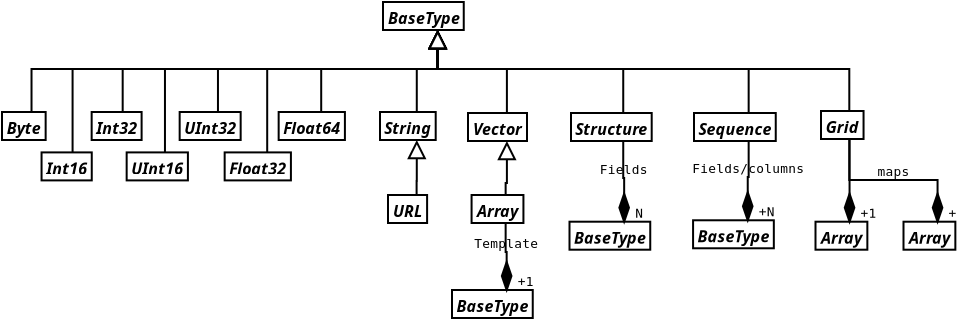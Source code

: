 <?xml version="1.0"?>
<diagram xmlns:dia="http://www.lysator.liu.se/~alla/dia/">
  <diagramdata>
    <attribute name="background">
      <color val="#ffffff"/>
    </attribute>
    <attribute name="paper">
      <composite type="paper">
        <attribute name="name">
          <string>#A4#</string>
        </attribute>
        <attribute name="tmargin">
          <real val="2.82"/>
        </attribute>
        <attribute name="bmargin">
          <real val="2.82"/>
        </attribute>
        <attribute name="lmargin">
          <real val="2.82"/>
        </attribute>
        <attribute name="rmargin">
          <real val="2.82"/>
        </attribute>
        <attribute name="is_portrait">
          <boolean val="true"/>
        </attribute>
        <attribute name="scaling">
          <real val="1"/>
        </attribute>
        <attribute name="fitto">
          <boolean val="false"/>
        </attribute>
      </composite>
    </attribute>
    <attribute name="grid">
      <composite type="grid">
        <attribute name="width_x">
          <real val="1"/>
        </attribute>
        <attribute name="width_y">
          <real val="1"/>
        </attribute>
        <attribute name="visible_x">
          <int val="1"/>
        </attribute>
        <attribute name="visible_y">
          <int val="1"/>
        </attribute>
      </composite>
    </attribute>
    <attribute name="guides">
      <composite type="guides">
        <attribute name="hguides"/>
        <attribute name="vguides"/>
      </composite>
    </attribute>
  </diagramdata>
  <layer name="Background" visible="true">
    <object type="UML - Class" version="0" id="O0">
      <attribute name="obj_pos">
        <point val="7.3,4.4"/>
      </attribute>
      <attribute name="obj_bb">
        <rectangle val="7.25,4.35;12.816,5.85"/>
      </attribute>
      <attribute name="elem_corner">
        <point val="7.3,4.4"/>
      </attribute>
      <attribute name="elem_width">
        <real val="5.466"/>
      </attribute>
      <attribute name="elem_height">
        <real val="1.4"/>
      </attribute>
      <attribute name="name">
        <string>#BaseType#</string>
      </attribute>
      <attribute name="stereotype">
        <string/>
      </attribute>
      <attribute name="abstract">
        <boolean val="true"/>
      </attribute>
      <attribute name="suppress_attributes">
        <boolean val="false"/>
      </attribute>
      <attribute name="suppress_operations">
        <boolean val="false"/>
      </attribute>
      <attribute name="visible_attributes">
        <boolean val="false"/>
      </attribute>
      <attribute name="visible_operations">
        <boolean val="false"/>
      </attribute>
      <attribute name="attributes"/>
      <attribute name="operations"/>
      <attribute name="template">
        <boolean val="false"/>
      </attribute>
      <attribute name="templates"/>
    </object>
    <object type="UML - Class" version="0" id="O1">
      <attribute name="obj_pos">
        <point val="-11.75,9.9"/>
      </attribute>
      <attribute name="obj_bb">
        <rectangle val="-11.8,9.85;-8.749,11.35"/>
      </attribute>
      <attribute name="elem_corner">
        <point val="-11.75,9.9"/>
      </attribute>
      <attribute name="elem_width">
        <real val="2.951"/>
      </attribute>
      <attribute name="elem_height">
        <real val="1.4"/>
      </attribute>
      <attribute name="name">
        <string>#Byte#</string>
      </attribute>
      <attribute name="stereotype">
        <string/>
      </attribute>
      <attribute name="abstract">
        <boolean val="true"/>
      </attribute>
      <attribute name="suppress_attributes">
        <boolean val="false"/>
      </attribute>
      <attribute name="suppress_operations">
        <boolean val="false"/>
      </attribute>
      <attribute name="visible_attributes">
        <boolean val="false"/>
      </attribute>
      <attribute name="visible_operations">
        <boolean val="false"/>
      </attribute>
      <attribute name="attributes"/>
      <attribute name="operations"/>
      <attribute name="template">
        <boolean val="false"/>
      </attribute>
      <attribute name="templates"/>
    </object>
    <object type="UML - Class" version="0" id="O2">
      <attribute name="obj_pos">
        <point val="7.15,9.9"/>
      </attribute>
      <attribute name="obj_bb">
        <rectangle val="7.1,9.85;10.879,11.35"/>
      </attribute>
      <attribute name="elem_corner">
        <point val="7.15,9.9"/>
      </attribute>
      <attribute name="elem_width">
        <real val="3.679"/>
      </attribute>
      <attribute name="elem_height">
        <real val="1.4"/>
      </attribute>
      <attribute name="name">
        <string>#String#</string>
      </attribute>
      <attribute name="stereotype">
        <string/>
      </attribute>
      <attribute name="abstract">
        <boolean val="true"/>
      </attribute>
      <attribute name="suppress_attributes">
        <boolean val="false"/>
      </attribute>
      <attribute name="suppress_operations">
        <boolean val="false"/>
      </attribute>
      <attribute name="visible_attributes">
        <boolean val="false"/>
      </attribute>
      <attribute name="visible_operations">
        <boolean val="false"/>
      </attribute>
      <attribute name="attributes"/>
      <attribute name="operations"/>
      <attribute name="template">
        <boolean val="false"/>
      </attribute>
      <attribute name="templates"/>
    </object>
    <object type="UML - Class" version="0" id="O3">
      <attribute name="obj_pos">
        <point val="11.729,14.05"/>
      </attribute>
      <attribute name="obj_bb">
        <rectangle val="11.679,14;15.185,15.5"/>
      </attribute>
      <attribute name="elem_corner">
        <point val="11.729,14.05"/>
      </attribute>
      <attribute name="elem_width">
        <real val="3.406"/>
      </attribute>
      <attribute name="elem_height">
        <real val="1.4"/>
      </attribute>
      <attribute name="name">
        <string>#Array#</string>
      </attribute>
      <attribute name="stereotype">
        <string/>
      </attribute>
      <attribute name="abstract">
        <boolean val="true"/>
      </attribute>
      <attribute name="suppress_attributes">
        <boolean val="false"/>
      </attribute>
      <attribute name="suppress_operations">
        <boolean val="false"/>
      </attribute>
      <attribute name="visible_attributes">
        <boolean val="false"/>
      </attribute>
      <attribute name="visible_operations">
        <boolean val="false"/>
      </attribute>
      <attribute name="attributes"/>
      <attribute name="operations"/>
      <attribute name="template">
        <boolean val="false"/>
      </attribute>
      <attribute name="templates"/>
    </object>
    <object type="UML - Class" version="0" id="O4">
      <attribute name="obj_pos">
        <point val="10.75,18.8"/>
      </attribute>
      <attribute name="obj_bb">
        <rectangle val="10.7,18.75;16.266,20.25"/>
      </attribute>
      <attribute name="elem_corner">
        <point val="10.75,18.8"/>
      </attribute>
      <attribute name="elem_width">
        <real val="5.466"/>
      </attribute>
      <attribute name="elem_height">
        <real val="1.4"/>
      </attribute>
      <attribute name="name">
        <string>#BaseType#</string>
      </attribute>
      <attribute name="stereotype">
        <string/>
      </attribute>
      <attribute name="abstract">
        <boolean val="true"/>
      </attribute>
      <attribute name="suppress_attributes">
        <boolean val="false"/>
      </attribute>
      <attribute name="suppress_operations">
        <boolean val="false"/>
      </attribute>
      <attribute name="visible_attributes">
        <boolean val="false"/>
      </attribute>
      <attribute name="visible_operations">
        <boolean val="false"/>
      </attribute>
      <attribute name="attributes"/>
      <attribute name="operations"/>
      <attribute name="template">
        <boolean val="false"/>
      </attribute>
      <attribute name="templates"/>
    </object>
    <object type="UML - Association" version="0" id="O5">
      <attribute name="obj_pos">
        <point val="13.432,15.45"/>
      </attribute>
      <attribute name="obj_bb">
        <rectangle val="11.418,14;15.497,20.25"/>
      </attribute>
      <attribute name="orth_points">
        <point val="13.432,15.45"/>
        <point val="13.432,16.9"/>
        <point val="13.483,16.9"/>
        <point val="13.483,18.8"/>
      </attribute>
      <attribute name="orth_orient">
        <enum val="1"/>
        <enum val="0"/>
        <enum val="1"/>
      </attribute>
      <attribute name="name">
        <string>#Template#</string>
      </attribute>
      <attribute name="direction">
        <enum val="0"/>
      </attribute>
      <attribute name="ends">
        <composite>
          <attribute name="role">
            <string/>
          </attribute>
          <attribute name="multiplicity">
            <string/>
          </attribute>
          <attribute name="arrow">
            <boolean val="false"/>
          </attribute>
          <attribute name="aggregate">
            <enum val="0"/>
          </attribute>
        </composite>
        <composite>
          <attribute name="role">
            <string>#1#</string>
          </attribute>
          <attribute name="multiplicity">
            <string/>
          </attribute>
          <attribute name="arrow">
            <boolean val="false"/>
          </attribute>
          <attribute name="aggregate">
            <enum val="2"/>
          </attribute>
        </composite>
      </attribute>
      <connections>
        <connection handle="0" to="O3" connection="6"/>
        <connection handle="1" to="O4" connection="1"/>
      </connections>
    </object>
    <object type="UML - Class" version="0" id="O6">
      <attribute name="obj_pos">
        <point val="16.7,9.95"/>
      </attribute>
      <attribute name="obj_bb">
        <rectangle val="16.65,9.9;21.974,11.4"/>
      </attribute>
      <attribute name="elem_corner">
        <point val="16.7,9.95"/>
      </attribute>
      <attribute name="elem_width">
        <real val="5.224"/>
      </attribute>
      <attribute name="elem_height">
        <real val="1.4"/>
      </attribute>
      <attribute name="name">
        <string>#Structure#</string>
      </attribute>
      <attribute name="stereotype">
        <string/>
      </attribute>
      <attribute name="abstract">
        <boolean val="true"/>
      </attribute>
      <attribute name="suppress_attributes">
        <boolean val="false"/>
      </attribute>
      <attribute name="suppress_operations">
        <boolean val="false"/>
      </attribute>
      <attribute name="visible_attributes">
        <boolean val="false"/>
      </attribute>
      <attribute name="visible_operations">
        <boolean val="false"/>
      </attribute>
      <attribute name="attributes"/>
      <attribute name="operations"/>
      <attribute name="template">
        <boolean val="false"/>
      </attribute>
      <attribute name="templates"/>
    </object>
    <object type="UML - Class" version="0" id="O7">
      <attribute name="obj_pos">
        <point val="22.85,9.95"/>
      </attribute>
      <attribute name="obj_bb">
        <rectangle val="22.8,9.9;28.366,11.4"/>
      </attribute>
      <attribute name="elem_corner">
        <point val="22.85,9.95"/>
      </attribute>
      <attribute name="elem_width">
        <real val="5.466"/>
      </attribute>
      <attribute name="elem_height">
        <real val="1.4"/>
      </attribute>
      <attribute name="name">
        <string>#Sequence#</string>
      </attribute>
      <attribute name="stereotype">
        <string/>
      </attribute>
      <attribute name="abstract">
        <boolean val="true"/>
      </attribute>
      <attribute name="suppress_attributes">
        <boolean val="false"/>
      </attribute>
      <attribute name="suppress_operations">
        <boolean val="false"/>
      </attribute>
      <attribute name="visible_attributes">
        <boolean val="false"/>
      </attribute>
      <attribute name="visible_operations">
        <boolean val="false"/>
      </attribute>
      <attribute name="attributes"/>
      <attribute name="operations"/>
      <attribute name="template">
        <boolean val="false"/>
      </attribute>
      <attribute name="templates"/>
    </object>
    <object type="UML - Class" version="0" id="O8">
      <attribute name="obj_pos">
        <point val="29.2,9.85"/>
      </attribute>
      <attribute name="obj_bb">
        <rectangle val="29.15,9.8;32.08,11.3"/>
      </attribute>
      <attribute name="elem_corner">
        <point val="29.2,9.85"/>
      </attribute>
      <attribute name="elem_width">
        <real val="2.83"/>
      </attribute>
      <attribute name="elem_height">
        <real val="1.4"/>
      </attribute>
      <attribute name="name">
        <string>#Grid#</string>
      </attribute>
      <attribute name="stereotype">
        <string/>
      </attribute>
      <attribute name="abstract">
        <boolean val="true"/>
      </attribute>
      <attribute name="suppress_attributes">
        <boolean val="false"/>
      </attribute>
      <attribute name="suppress_operations">
        <boolean val="false"/>
      </attribute>
      <attribute name="visible_attributes">
        <boolean val="false"/>
      </attribute>
      <attribute name="visible_operations">
        <boolean val="false"/>
      </attribute>
      <attribute name="attributes"/>
      <attribute name="operations"/>
      <attribute name="template">
        <boolean val="false"/>
      </attribute>
      <attribute name="templates"/>
    </object>
    <object type="UML - Class" version="0" id="O9">
      <attribute name="obj_pos">
        <point val="16.625,15.385"/>
      </attribute>
      <attribute name="obj_bb">
        <rectangle val="16.575,15.335;22.141,16.835"/>
      </attribute>
      <attribute name="elem_corner">
        <point val="16.625,15.385"/>
      </attribute>
      <attribute name="elem_width">
        <real val="5.466"/>
      </attribute>
      <attribute name="elem_height">
        <real val="1.4"/>
      </attribute>
      <attribute name="name">
        <string>#BaseType#</string>
      </attribute>
      <attribute name="stereotype">
        <string/>
      </attribute>
      <attribute name="abstract">
        <boolean val="true"/>
      </attribute>
      <attribute name="suppress_attributes">
        <boolean val="false"/>
      </attribute>
      <attribute name="suppress_operations">
        <boolean val="false"/>
      </attribute>
      <attribute name="visible_attributes">
        <boolean val="false"/>
      </attribute>
      <attribute name="visible_operations">
        <boolean val="false"/>
      </attribute>
      <attribute name="attributes"/>
      <attribute name="operations"/>
      <attribute name="template">
        <boolean val="false"/>
      </attribute>
      <attribute name="templates"/>
    </object>
    <object type="UML - Class" version="0" id="O10">
      <attribute name="obj_pos">
        <point val="22.804,15.314"/>
      </attribute>
      <attribute name="obj_bb">
        <rectangle val="22.754,15.264;28.32,16.764"/>
      </attribute>
      <attribute name="elem_corner">
        <point val="22.804,15.314"/>
      </attribute>
      <attribute name="elem_width">
        <real val="5.466"/>
      </attribute>
      <attribute name="elem_height">
        <real val="1.4"/>
      </attribute>
      <attribute name="name">
        <string>#BaseType#</string>
      </attribute>
      <attribute name="stereotype">
        <string/>
      </attribute>
      <attribute name="abstract">
        <boolean val="true"/>
      </attribute>
      <attribute name="suppress_attributes">
        <boolean val="false"/>
      </attribute>
      <attribute name="suppress_operations">
        <boolean val="false"/>
      </attribute>
      <attribute name="visible_attributes">
        <boolean val="false"/>
      </attribute>
      <attribute name="visible_operations">
        <boolean val="false"/>
      </attribute>
      <attribute name="attributes"/>
      <attribute name="operations"/>
      <attribute name="template">
        <boolean val="false"/>
      </attribute>
      <attribute name="templates"/>
    </object>
    <object type="UML - Class" version="0" id="O11">
      <attribute name="obj_pos">
        <point val="28.925,15.385"/>
      </attribute>
      <attribute name="obj_bb">
        <rectangle val="28.875,15.335;32.381,16.835"/>
      </attribute>
      <attribute name="elem_corner">
        <point val="28.925,15.385"/>
      </attribute>
      <attribute name="elem_width">
        <real val="3.406"/>
      </attribute>
      <attribute name="elem_height">
        <real val="1.4"/>
      </attribute>
      <attribute name="name">
        <string>#Array#</string>
      </attribute>
      <attribute name="stereotype">
        <string/>
      </attribute>
      <attribute name="abstract">
        <boolean val="true"/>
      </attribute>
      <attribute name="suppress_attributes">
        <boolean val="false"/>
      </attribute>
      <attribute name="suppress_operations">
        <boolean val="false"/>
      </attribute>
      <attribute name="visible_attributes">
        <boolean val="false"/>
      </attribute>
      <attribute name="visible_operations">
        <boolean val="false"/>
      </attribute>
      <attribute name="attributes"/>
      <attribute name="operations"/>
      <attribute name="template">
        <boolean val="false"/>
      </attribute>
      <attribute name="templates"/>
    </object>
    <object type="UML - Association" version="0" id="O12">
      <attribute name="obj_pos">
        <point val="19.312,11.35"/>
      </attribute>
      <attribute name="obj_bb">
        <rectangle val="17.781,9.9;20.889,16.835"/>
      </attribute>
      <attribute name="orth_points">
        <point val="19.312,11.35"/>
        <point val="19.312,13.2"/>
        <point val="19.358,13.2"/>
        <point val="19.358,15.385"/>
      </attribute>
      <attribute name="orth_orient">
        <enum val="1"/>
        <enum val="0"/>
        <enum val="1"/>
      </attribute>
      <attribute name="name">
        <string>#Fields#</string>
      </attribute>
      <attribute name="direction">
        <enum val="0"/>
      </attribute>
      <attribute name="ends">
        <composite>
          <attribute name="role">
            <string/>
          </attribute>
          <attribute name="multiplicity">
            <string/>
          </attribute>
          <attribute name="arrow">
            <boolean val="false"/>
          </attribute>
          <attribute name="aggregate">
            <enum val="0"/>
          </attribute>
        </composite>
        <composite>
          <attribute name="role">
            <string/>
          </attribute>
          <attribute name="multiplicity">
            <string>#N#</string>
          </attribute>
          <attribute name="arrow">
            <boolean val="false"/>
          </attribute>
          <attribute name="aggregate">
            <enum val="2"/>
          </attribute>
        </composite>
      </attribute>
      <connections>
        <connection handle="0" to="O6" connection="6"/>
        <connection handle="1" to="O9" connection="1"/>
      </connections>
    </object>
    <object type="UML - Association" version="0" id="O13">
      <attribute name="obj_pos">
        <point val="25.583,11.35"/>
      </attribute>
      <attribute name="obj_bb">
        <rectangle val="22.067,9.9;29.054,16.764"/>
      </attribute>
      <attribute name="orth_points">
        <point val="25.583,11.35"/>
        <point val="25.583,13.15"/>
        <point val="25.537,13.15"/>
        <point val="25.537,15.314"/>
      </attribute>
      <attribute name="orth_orient">
        <enum val="1"/>
        <enum val="0"/>
        <enum val="1"/>
      </attribute>
      <attribute name="name">
        <string>#Fields/columns#</string>
      </attribute>
      <attribute name="direction">
        <enum val="0"/>
      </attribute>
      <attribute name="ends">
        <composite>
          <attribute name="role">
            <string/>
          </attribute>
          <attribute name="multiplicity">
            <string/>
          </attribute>
          <attribute name="arrow">
            <boolean val="false"/>
          </attribute>
          <attribute name="aggregate">
            <enum val="0"/>
          </attribute>
        </composite>
        <composite>
          <attribute name="role">
            <string>#N#</string>
          </attribute>
          <attribute name="multiplicity">
            <string/>
          </attribute>
          <attribute name="arrow">
            <boolean val="false"/>
          </attribute>
          <attribute name="aggregate">
            <enum val="2"/>
          </attribute>
        </composite>
      </attribute>
      <connections>
        <connection handle="0" to="O7" connection="6"/>
        <connection handle="1" to="O10" connection="1"/>
      </connections>
    </object>
    <object type="UML - Association" version="0" id="O14">
      <attribute name="obj_pos">
        <point val="30.615,11.25"/>
      </attribute>
      <attribute name="obj_bb">
        <rectangle val="29.165,9.8;32.078,16.835"/>
      </attribute>
      <attribute name="orth_points">
        <point val="30.615,11.25"/>
        <point val="30.628,11.25"/>
        <point val="30.628,15.385"/>
      </attribute>
      <attribute name="orth_orient">
        <enum val="0"/>
        <enum val="1"/>
      </attribute>
      <attribute name="name">
        <string/>
      </attribute>
      <attribute name="direction">
        <enum val="0"/>
      </attribute>
      <attribute name="ends">
        <composite>
          <attribute name="role">
            <string/>
          </attribute>
          <attribute name="multiplicity">
            <string/>
          </attribute>
          <attribute name="arrow">
            <boolean val="false"/>
          </attribute>
          <attribute name="aggregate">
            <enum val="0"/>
          </attribute>
        </composite>
        <composite>
          <attribute name="role">
            <string>#1#</string>
          </attribute>
          <attribute name="multiplicity">
            <string/>
          </attribute>
          <attribute name="arrow">
            <boolean val="false"/>
          </attribute>
          <attribute name="aggregate">
            <enum val="2"/>
          </attribute>
        </composite>
      </attribute>
      <connections>
        <connection handle="0" to="O8" connection="6"/>
        <connection handle="1" to="O11" connection="1"/>
      </connections>
    </object>
    <object type="UML - Class" version="0" id="O15">
      <attribute name="obj_pos">
        <point val="33.325,15.385"/>
      </attribute>
      <attribute name="obj_bb">
        <rectangle val="33.275,15.335;36.781,16.835"/>
      </attribute>
      <attribute name="elem_corner">
        <point val="33.325,15.385"/>
      </attribute>
      <attribute name="elem_width">
        <real val="3.406"/>
      </attribute>
      <attribute name="elem_height">
        <real val="1.4"/>
      </attribute>
      <attribute name="name">
        <string>#Array#</string>
      </attribute>
      <attribute name="stereotype">
        <string/>
      </attribute>
      <attribute name="abstract">
        <boolean val="true"/>
      </attribute>
      <attribute name="suppress_attributes">
        <boolean val="false"/>
      </attribute>
      <attribute name="suppress_operations">
        <boolean val="false"/>
      </attribute>
      <attribute name="visible_attributes">
        <boolean val="false"/>
      </attribute>
      <attribute name="visible_operations">
        <boolean val="false"/>
      </attribute>
      <attribute name="attributes"/>
      <attribute name="operations"/>
      <attribute name="template">
        <boolean val="false"/>
      </attribute>
      <attribute name="templates"/>
    </object>
    <object type="UML - Association" version="0" id="O16">
      <attribute name="obj_pos">
        <point val="30.615,11.25"/>
      </attribute>
      <attribute name="obj_bb">
        <rectangle val="29.165,9.8;36.478,16.835"/>
      </attribute>
      <attribute name="orth_points">
        <point val="30.615,11.25"/>
        <point val="30.615,13.3"/>
        <point val="35.028,13.3"/>
        <point val="35.028,15.385"/>
      </attribute>
      <attribute name="orth_orient">
        <enum val="1"/>
        <enum val="0"/>
        <enum val="1"/>
      </attribute>
      <attribute name="name">
        <string>#maps#</string>
      </attribute>
      <attribute name="direction">
        <enum val="0"/>
      </attribute>
      <attribute name="ends">
        <composite>
          <attribute name="role">
            <string/>
          </attribute>
          <attribute name="multiplicity">
            <string/>
          </attribute>
          <attribute name="arrow">
            <boolean val="false"/>
          </attribute>
          <attribute name="aggregate">
            <enum val="0"/>
          </attribute>
        </composite>
        <composite>
          <attribute name="role">
            <string>#K#</string>
          </attribute>
          <attribute name="multiplicity">
            <string/>
          </attribute>
          <attribute name="arrow">
            <boolean val="false"/>
          </attribute>
          <attribute name="aggregate">
            <enum val="2"/>
          </attribute>
        </composite>
      </attribute>
      <connections>
        <connection handle="0" to="O8" connection="6"/>
        <connection handle="1" to="O15" connection="1"/>
      </connections>
    </object>
    <object type="UML - Class" version="0" id="O17">
      <attribute name="obj_pos">
        <point val="7.55,14.05"/>
      </attribute>
      <attribute name="obj_bb">
        <rectangle val="7.5,14;10.46,15.5"/>
      </attribute>
      <attribute name="elem_corner">
        <point val="7.55,14.05"/>
      </attribute>
      <attribute name="elem_width">
        <real val="2.86"/>
      </attribute>
      <attribute name="elem_height">
        <real val="1.4"/>
      </attribute>
      <attribute name="name">
        <string>#URL#</string>
      </attribute>
      <attribute name="stereotype">
        <string/>
      </attribute>
      <attribute name="abstract">
        <boolean val="true"/>
      </attribute>
      <attribute name="suppress_attributes">
        <boolean val="false"/>
      </attribute>
      <attribute name="suppress_operations">
        <boolean val="false"/>
      </attribute>
      <attribute name="visible_attributes">
        <boolean val="false"/>
      </attribute>
      <attribute name="visible_operations">
        <boolean val="false"/>
      </attribute>
      <attribute name="attributes"/>
      <attribute name="operations"/>
      <attribute name="template">
        <boolean val="false"/>
      </attribute>
      <attribute name="templates"/>
    </object>
    <object type="UML - Generalization" version="0" id="O18">
      <attribute name="obj_pos">
        <point val="8.989,11.3"/>
      </attribute>
      <attribute name="obj_bb">
        <rectangle val="8.13,10.45;9.839,14.9"/>
      </attribute>
      <attribute name="orth_points">
        <point val="8.989,11.3"/>
        <point val="8.989,13.35"/>
        <point val="8.98,13.35"/>
        <point val="8.98,14.05"/>
      </attribute>
      <attribute name="orth_orient">
        <enum val="1"/>
        <enum val="0"/>
        <enum val="1"/>
      </attribute>
      <attribute name="name">
        <string/>
      </attribute>
      <attribute name="stereotype">
        <string/>
      </attribute>
      <connections>
        <connection handle="0" to="O2" connection="6"/>
        <connection handle="1" to="O17" connection="1"/>
      </connections>
    </object>
    <object type="UML - Generalization" version="0" id="O19">
      <attribute name="obj_pos">
        <point val="10.033,5.8"/>
      </attribute>
      <attribute name="obj_bb">
        <rectangle val="-11.124,4.95;10.883,10.75"/>
      </attribute>
      <attribute name="orth_points">
        <point val="10.033,5.8"/>
        <point val="10.033,7.75"/>
        <point val="-10.274,7.75"/>
        <point val="-10.274,9.9"/>
      </attribute>
      <attribute name="orth_orient">
        <enum val="1"/>
        <enum val="0"/>
        <enum val="1"/>
      </attribute>
      <attribute name="name">
        <string/>
      </attribute>
      <attribute name="stereotype">
        <string/>
      </attribute>
      <connections>
        <connection handle="0" to="O0" connection="6"/>
        <connection handle="1" to="O1" connection="1"/>
      </connections>
    </object>
    <object type="UML - Generalization" version="0" id="O20">
      <attribute name="obj_pos">
        <point val="10.033,5.8"/>
      </attribute>
      <attribute name="obj_bb">
        <rectangle val="8.139,4.95;10.883,10.75"/>
      </attribute>
      <attribute name="orth_points">
        <point val="10.033,5.8"/>
        <point val="10.033,7.75"/>
        <point val="8.989,7.75"/>
        <point val="8.989,9.9"/>
      </attribute>
      <attribute name="orth_orient">
        <enum val="1"/>
        <enum val="0"/>
        <enum val="1"/>
      </attribute>
      <attribute name="name">
        <string/>
      </attribute>
      <attribute name="stereotype">
        <string/>
      </attribute>
      <connections>
        <connection handle="0" to="O0" connection="6"/>
        <connection handle="1" to="O2" connection="1"/>
      </connections>
    </object>
    <object type="UML - Generalization" version="0" id="O21">
      <attribute name="obj_pos">
        <point val="10.033,5.8"/>
      </attribute>
      <attribute name="obj_bb">
        <rectangle val="9.183,4.95;14.345,10.8"/>
      </attribute>
      <attribute name="orth_points">
        <point val="10.033,5.8"/>
        <point val="10.033,7.75"/>
        <point val="13.495,7.75"/>
        <point val="13.495,9.95"/>
      </attribute>
      <attribute name="orth_orient">
        <enum val="1"/>
        <enum val="0"/>
        <enum val="1"/>
      </attribute>
      <attribute name="name">
        <string/>
      </attribute>
      <attribute name="stereotype">
        <string/>
      </attribute>
      <connections>
        <connection handle="0" to="O0" connection="6"/>
        <connection handle="1" to="O25" connection="1"/>
      </connections>
    </object>
    <object type="UML - Generalization" version="0" id="O22">
      <attribute name="obj_pos">
        <point val="10.033,5.8"/>
      </attribute>
      <attribute name="obj_bb">
        <rectangle val="9.183,4.95;20.162,10.8"/>
      </attribute>
      <attribute name="orth_points">
        <point val="10.033,5.8"/>
        <point val="10.033,7.75"/>
        <point val="19.312,7.75"/>
        <point val="19.312,9.95"/>
      </attribute>
      <attribute name="orth_orient">
        <enum val="1"/>
        <enum val="0"/>
        <enum val="1"/>
      </attribute>
      <attribute name="name">
        <string/>
      </attribute>
      <attribute name="stereotype">
        <string/>
      </attribute>
      <connections>
        <connection handle="0" to="O0" connection="6"/>
        <connection handle="1" to="O6" connection="1"/>
      </connections>
    </object>
    <object type="UML - Generalization" version="0" id="O23">
      <attribute name="obj_pos">
        <point val="10.033,5.8"/>
      </attribute>
      <attribute name="obj_bb">
        <rectangle val="9.183,4.95;26.433,10.8"/>
      </attribute>
      <attribute name="orth_points">
        <point val="10.033,5.8"/>
        <point val="10.033,7.75"/>
        <point val="25.583,7.75"/>
        <point val="25.583,9.95"/>
      </attribute>
      <attribute name="orth_orient">
        <enum val="1"/>
        <enum val="0"/>
        <enum val="1"/>
      </attribute>
      <attribute name="name">
        <string/>
      </attribute>
      <attribute name="stereotype">
        <string/>
      </attribute>
      <connections>
        <connection handle="0" to="O0" connection="6"/>
        <connection handle="1" to="O7" connection="1"/>
      </connections>
    </object>
    <object type="UML - Generalization" version="0" id="O24">
      <attribute name="obj_pos">
        <point val="10.033,5.8"/>
      </attribute>
      <attribute name="obj_bb">
        <rectangle val="9.183,4.95;31.465,10.7"/>
      </attribute>
      <attribute name="orth_points">
        <point val="10.033,5.8"/>
        <point val="10.033,7.75"/>
        <point val="30.615,7.75"/>
        <point val="30.615,9.85"/>
      </attribute>
      <attribute name="orth_orient">
        <enum val="1"/>
        <enum val="0"/>
        <enum val="1"/>
      </attribute>
      <attribute name="name">
        <string/>
      </attribute>
      <attribute name="stereotype">
        <string/>
      </attribute>
      <connections>
        <connection handle="0" to="O0" connection="6"/>
        <connection handle="1" to="O8" connection="1"/>
      </connections>
    </object>
    <object type="UML - Class" version="0" id="O25">
      <attribute name="obj_pos">
        <point val="11.55,9.95"/>
      </attribute>
      <attribute name="obj_bb">
        <rectangle val="11.5,9.9;15.491,11.4"/>
      </attribute>
      <attribute name="elem_corner">
        <point val="11.55,9.95"/>
      </attribute>
      <attribute name="elem_width">
        <real val="3.891"/>
      </attribute>
      <attribute name="elem_height">
        <real val="1.4"/>
      </attribute>
      <attribute name="name">
        <string>#Vector#</string>
      </attribute>
      <attribute name="stereotype">
        <string/>
      </attribute>
      <attribute name="abstract">
        <boolean val="true"/>
      </attribute>
      <attribute name="suppress_attributes">
        <boolean val="false"/>
      </attribute>
      <attribute name="suppress_operations">
        <boolean val="false"/>
      </attribute>
      <attribute name="visible_attributes">
        <boolean val="false"/>
      </attribute>
      <attribute name="visible_operations">
        <boolean val="false"/>
      </attribute>
      <attribute name="attributes"/>
      <attribute name="operations"/>
      <attribute name="template">
        <boolean val="false"/>
      </attribute>
      <attribute name="templates"/>
    </object>
    <object type="UML - Generalization" version="0" id="O26">
      <attribute name="obj_pos">
        <point val="13.495,11.35"/>
      </attribute>
      <attribute name="obj_bb">
        <rectangle val="12.582,10.5;14.345,14.9"/>
      </attribute>
      <attribute name="orth_points">
        <point val="13.495,11.35"/>
        <point val="13.495,13.45"/>
        <point val="13.432,13.45"/>
        <point val="13.432,14.05"/>
      </attribute>
      <attribute name="orth_orient">
        <enum val="1"/>
        <enum val="0"/>
        <enum val="1"/>
      </attribute>
      <attribute name="name">
        <string/>
      </attribute>
      <attribute name="stereotype">
        <string/>
      </attribute>
      <connections>
        <connection handle="0" to="O25" connection="6"/>
        <connection handle="1" to="O3" connection="1"/>
      </connections>
    </object>
    <object type="UML - Class" version="0" id="O27">
      <attribute name="obj_pos">
        <point val="-9.772,11.92"/>
      </attribute>
      <attribute name="obj_bb">
        <rectangle val="-9.822,11.87;-6.62,13.37"/>
      </attribute>
      <attribute name="elem_corner">
        <point val="-9.772,11.92"/>
      </attribute>
      <attribute name="elem_width">
        <real val="3.103"/>
      </attribute>
      <attribute name="elem_height">
        <real val="1.4"/>
      </attribute>
      <attribute name="name">
        <string>#Int16#</string>
      </attribute>
      <attribute name="stereotype">
        <string/>
      </attribute>
      <attribute name="abstract">
        <boolean val="true"/>
      </attribute>
      <attribute name="suppress_attributes">
        <boolean val="false"/>
      </attribute>
      <attribute name="suppress_operations">
        <boolean val="false"/>
      </attribute>
      <attribute name="visible_attributes">
        <boolean val="false"/>
      </attribute>
      <attribute name="visible_operations">
        <boolean val="false"/>
      </attribute>
      <attribute name="attributes"/>
      <attribute name="operations"/>
      <attribute name="template">
        <boolean val="false"/>
      </attribute>
      <attribute name="templates"/>
    </object>
    <object type="UML - Class" version="0" id="O28">
      <attribute name="obj_pos">
        <point val="-5.517,11.92"/>
      </attribute>
      <attribute name="obj_bb">
        <rectangle val="-5.567,11.87;-1.637,13.37"/>
      </attribute>
      <attribute name="elem_corner">
        <point val="-5.517,11.92"/>
      </attribute>
      <attribute name="elem_width">
        <real val="3.83"/>
      </attribute>
      <attribute name="elem_height">
        <real val="1.4"/>
      </attribute>
      <attribute name="name">
        <string>#UInt16#</string>
      </attribute>
      <attribute name="stereotype">
        <string/>
      </attribute>
      <attribute name="abstract">
        <boolean val="true"/>
      </attribute>
      <attribute name="suppress_attributes">
        <boolean val="false"/>
      </attribute>
      <attribute name="suppress_operations">
        <boolean val="false"/>
      </attribute>
      <attribute name="visible_attributes">
        <boolean val="false"/>
      </attribute>
      <attribute name="visible_operations">
        <boolean val="false"/>
      </attribute>
      <attribute name="attributes"/>
      <attribute name="operations"/>
      <attribute name="template">
        <boolean val="false"/>
      </attribute>
      <attribute name="templates"/>
    </object>
    <object type="UML - Class" version="0" id="O29">
      <attribute name="obj_pos">
        <point val="2.083,9.9"/>
      </attribute>
      <attribute name="obj_bb">
        <rectangle val="2.033,9.85;6.387,11.35"/>
      </attribute>
      <attribute name="elem_corner">
        <point val="2.083,9.9"/>
      </attribute>
      <attribute name="elem_width">
        <real val="4.254"/>
      </attribute>
      <attribute name="elem_height">
        <real val="1.4"/>
      </attribute>
      <attribute name="name">
        <string>#Float64#</string>
      </attribute>
      <attribute name="stereotype">
        <string/>
      </attribute>
      <attribute name="abstract">
        <boolean val="true"/>
      </attribute>
      <attribute name="suppress_attributes">
        <boolean val="false"/>
      </attribute>
      <attribute name="suppress_operations">
        <boolean val="false"/>
      </attribute>
      <attribute name="visible_attributes">
        <boolean val="false"/>
      </attribute>
      <attribute name="visible_operations">
        <boolean val="false"/>
      </attribute>
      <attribute name="attributes"/>
      <attribute name="operations"/>
      <attribute name="template">
        <boolean val="false"/>
      </attribute>
      <attribute name="templates"/>
    </object>
    <object type="UML - Class" version="0" id="O30">
      <attribute name="obj_pos">
        <point val="-0.617,11.92"/>
      </attribute>
      <attribute name="obj_bb">
        <rectangle val="-0.667,11.87;3.687,13.37"/>
      </attribute>
      <attribute name="elem_corner">
        <point val="-0.617,11.92"/>
      </attribute>
      <attribute name="elem_width">
        <real val="4.254"/>
      </attribute>
      <attribute name="elem_height">
        <real val="1.4"/>
      </attribute>
      <attribute name="name">
        <string>#Float32#</string>
      </attribute>
      <attribute name="stereotype">
        <string/>
      </attribute>
      <attribute name="abstract">
        <boolean val="true"/>
      </attribute>
      <attribute name="suppress_attributes">
        <boolean val="false"/>
      </attribute>
      <attribute name="suppress_operations">
        <boolean val="false"/>
      </attribute>
      <attribute name="visible_attributes">
        <boolean val="false"/>
      </attribute>
      <attribute name="visible_operations">
        <boolean val="false"/>
      </attribute>
      <attribute name="attributes"/>
      <attribute name="operations"/>
      <attribute name="template">
        <boolean val="false"/>
      </attribute>
      <attribute name="templates"/>
    </object>
    <object type="UML - Class" version="0" id="O31">
      <attribute name="obj_pos">
        <point val="-7.267,9.9"/>
      </attribute>
      <attribute name="obj_bb">
        <rectangle val="-7.317,9.85;-4.115,11.35"/>
      </attribute>
      <attribute name="elem_corner">
        <point val="-7.267,9.9"/>
      </attribute>
      <attribute name="elem_width">
        <real val="3.103"/>
      </attribute>
      <attribute name="elem_height">
        <real val="1.4"/>
      </attribute>
      <attribute name="name">
        <string>#Int32#</string>
      </attribute>
      <attribute name="stereotype">
        <string/>
      </attribute>
      <attribute name="abstract">
        <boolean val="true"/>
      </attribute>
      <attribute name="suppress_attributes">
        <boolean val="false"/>
      </attribute>
      <attribute name="suppress_operations">
        <boolean val="false"/>
      </attribute>
      <attribute name="visible_attributes">
        <boolean val="false"/>
      </attribute>
      <attribute name="visible_operations">
        <boolean val="false"/>
      </attribute>
      <attribute name="attributes"/>
      <attribute name="operations"/>
      <attribute name="template">
        <boolean val="false"/>
      </attribute>
      <attribute name="templates"/>
    </object>
    <object type="UML - Class" version="0" id="O32">
      <attribute name="obj_pos">
        <point val="-2.867,9.9"/>
      </attribute>
      <attribute name="obj_bb">
        <rectangle val="-2.917,9.85;1.013,11.35"/>
      </attribute>
      <attribute name="elem_corner">
        <point val="-2.867,9.9"/>
      </attribute>
      <attribute name="elem_width">
        <real val="3.83"/>
      </attribute>
      <attribute name="elem_height">
        <real val="1.4"/>
      </attribute>
      <attribute name="name">
        <string>#UInt32#</string>
      </attribute>
      <attribute name="stereotype">
        <string/>
      </attribute>
      <attribute name="abstract">
        <boolean val="true"/>
      </attribute>
      <attribute name="suppress_attributes">
        <boolean val="false"/>
      </attribute>
      <attribute name="suppress_operations">
        <boolean val="false"/>
      </attribute>
      <attribute name="visible_attributes">
        <boolean val="false"/>
      </attribute>
      <attribute name="visible_operations">
        <boolean val="false"/>
      </attribute>
      <attribute name="attributes"/>
      <attribute name="operations"/>
      <attribute name="template">
        <boolean val="false"/>
      </attribute>
      <attribute name="templates"/>
    </object>
    <object type="UML - Generalization" version="0" id="O33">
      <attribute name="obj_pos">
        <point val="10.033,5.8"/>
      </attribute>
      <attribute name="obj_bb">
        <rectangle val="-9.071,4.95;10.883,12.77"/>
      </attribute>
      <attribute name="orth_points">
        <point val="10.033,5.8"/>
        <point val="10.033,7.75"/>
        <point val="-8.221,7.75"/>
        <point val="-8.221,11.92"/>
      </attribute>
      <attribute name="orth_orient">
        <enum val="1"/>
        <enum val="0"/>
        <enum val="1"/>
      </attribute>
      <attribute name="name">
        <string/>
      </attribute>
      <attribute name="stereotype">
        <string/>
      </attribute>
      <connections>
        <connection handle="0" to="O0" connection="6"/>
        <connection handle="1" to="O27" connection="1"/>
      </connections>
    </object>
    <object type="UML - Generalization" version="0" id="O34">
      <attribute name="obj_pos">
        <point val="10.033,5.8"/>
      </attribute>
      <attribute name="obj_bb">
        <rectangle val="-6.566,4.95;10.883,10.75"/>
      </attribute>
      <attribute name="orth_points">
        <point val="10.033,5.8"/>
        <point val="10.033,7.75"/>
        <point val="-5.716,7.75"/>
        <point val="-5.716,9.9"/>
      </attribute>
      <attribute name="orth_orient">
        <enum val="1"/>
        <enum val="0"/>
        <enum val="1"/>
      </attribute>
      <attribute name="name">
        <string/>
      </attribute>
      <attribute name="stereotype">
        <string/>
      </attribute>
      <connections>
        <connection handle="0" to="O0" connection="6"/>
        <connection handle="1" to="O31" connection="1"/>
      </connections>
    </object>
    <object type="UML - Generalization" version="0" id="O35">
      <attribute name="obj_pos">
        <point val="10.033,5.8"/>
      </attribute>
      <attribute name="obj_bb">
        <rectangle val="-4.452,4.95;10.883,12.77"/>
      </attribute>
      <attribute name="orth_points">
        <point val="10.033,5.8"/>
        <point val="10.033,7.75"/>
        <point val="-3.602,7.75"/>
        <point val="-3.602,11.92"/>
      </attribute>
      <attribute name="orth_orient">
        <enum val="1"/>
        <enum val="0"/>
        <enum val="1"/>
      </attribute>
      <attribute name="name">
        <string/>
      </attribute>
      <attribute name="stereotype">
        <string/>
      </attribute>
      <connections>
        <connection handle="0" to="O0" connection="6"/>
        <connection handle="1" to="O28" connection="1"/>
      </connections>
    </object>
    <object type="UML - Generalization" version="0" id="O36">
      <attribute name="obj_pos">
        <point val="10.033,5.8"/>
      </attribute>
      <attribute name="obj_bb">
        <rectangle val="-1.802,4.95;10.883,10.75"/>
      </attribute>
      <attribute name="orth_points">
        <point val="10.033,5.8"/>
        <point val="10.033,7.75"/>
        <point val="-0.952,7.75"/>
        <point val="-0.952,9.9"/>
      </attribute>
      <attribute name="orth_orient">
        <enum val="1"/>
        <enum val="0"/>
        <enum val="1"/>
      </attribute>
      <attribute name="name">
        <string/>
      </attribute>
      <attribute name="stereotype">
        <string/>
      </attribute>
      <connections>
        <connection handle="0" to="O0" connection="6"/>
        <connection handle="1" to="O32" connection="1"/>
      </connections>
    </object>
    <object type="UML - Generalization" version="0" id="O37">
      <attribute name="obj_pos">
        <point val="10.033,5.8"/>
      </attribute>
      <attribute name="obj_bb">
        <rectangle val="0.66,4.95;10.883,12.77"/>
      </attribute>
      <attribute name="orth_points">
        <point val="10.033,5.8"/>
        <point val="10.033,7.75"/>
        <point val="1.51,7.75"/>
        <point val="1.51,11.92"/>
      </attribute>
      <attribute name="orth_orient">
        <enum val="1"/>
        <enum val="0"/>
        <enum val="1"/>
      </attribute>
      <attribute name="name">
        <string/>
      </attribute>
      <attribute name="stereotype">
        <string/>
      </attribute>
      <connections>
        <connection handle="0" to="O0" connection="6"/>
        <connection handle="1" to="O30" connection="1"/>
      </connections>
    </object>
    <object type="UML - Generalization" version="0" id="O38">
      <attribute name="obj_pos">
        <point val="10.033,5.8"/>
      </attribute>
      <attribute name="obj_bb">
        <rectangle val="3.36,4.95;10.883,10.75"/>
      </attribute>
      <attribute name="orth_points">
        <point val="10.033,5.8"/>
        <point val="10.033,7.75"/>
        <point val="4.21,7.75"/>
        <point val="4.21,9.9"/>
      </attribute>
      <attribute name="orth_orient">
        <enum val="1"/>
        <enum val="0"/>
        <enum val="1"/>
      </attribute>
      <attribute name="name">
        <string/>
      </attribute>
      <attribute name="stereotype">
        <string/>
      </attribute>
      <connections>
        <connection handle="0" to="O0" connection="6"/>
        <connection handle="1" to="O29" connection="1"/>
      </connections>
    </object>
  </layer>
</diagram>
